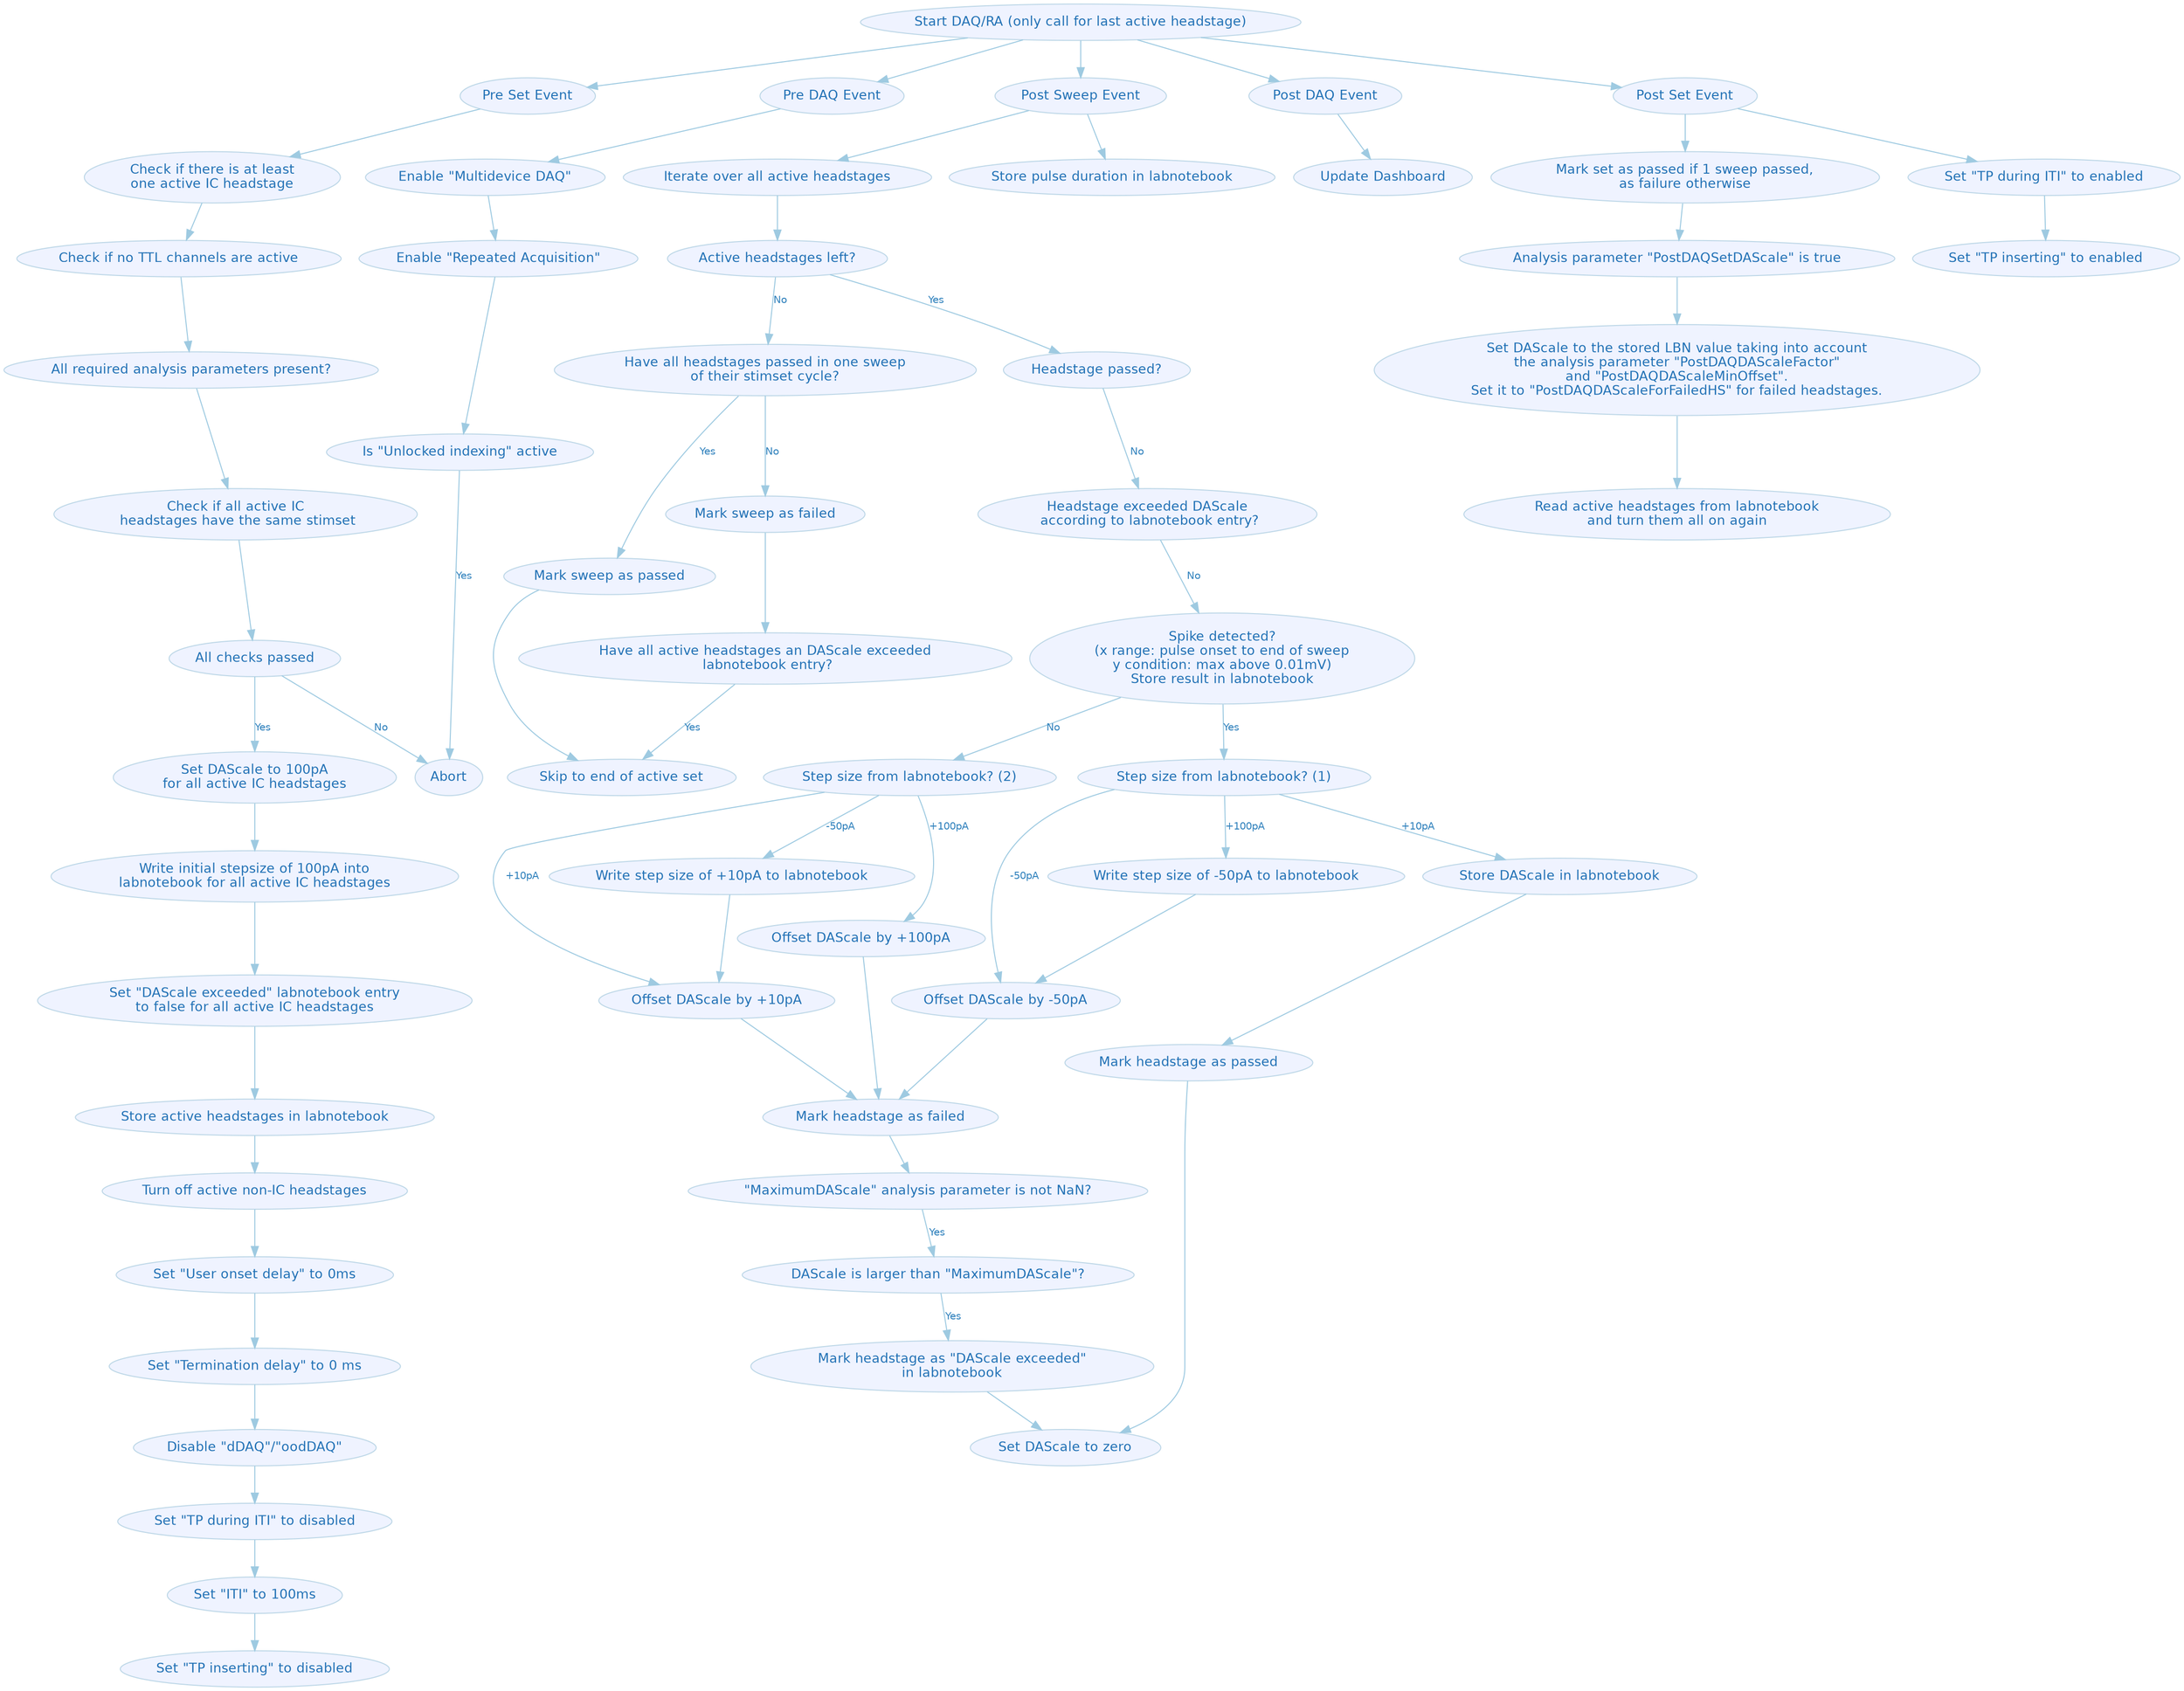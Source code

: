 digraph G {
	graph [compound=true,
		fontcolor=black,
		fontname=Helvetica,
		fontsize=14,
		penwidth=0.1
	];
	node [color=2,
		colorscheme=blues4,
		fillcolor=1,
		fontcolor=4,
		fontname=Helvetica,
		fontsize=13,
		label="\N",
		shape=ellipse,
		style=filled
	];
	edge [color=2,
		colorscheme=blues3,
		comment="Wildcard edge",
		fontcolor=3,
		fontname=Helvetica,
		fontsize=10,
		style=solid
	];
	"Prepare DAQ/Pre Set Event"	 [label="Pre Set Event"];
	"Prepare DAQ/Pre Set Event" -> "Check if there is at least\none active IC headstage";
	"Check if there is at least\none active IC headstage" -> "Check if no TTL channels are active"	 [comment="Wildcard node added automatic in EG."];
	"Check if no TTL channels are active" -> "All required analysis parameters present?"	 [comment="Wildcard node added automatic in EG."];
	"All required analysis parameters present?" -> "Check if all active IC\n headstages have the same stimset"	 [comment="Wildcard node added automatic in EG."];
	"Start DAQ/RA (only call for last active headstage)" -> "Prepare DAQ/Pre Set Event";
	"Start DAQ/RA (only call for last active headstage)" -> "Post Sweep Event";
	"Start DAQ/RA (only call for last active headstage)" -> "Post DAQ Event";
	"Start DAQ/RA (only call for last active headstage)" -> "Post Set Event";
	n60	 [label="Pre DAQ Event"];
	"Start DAQ/RA (only call for last active headstage)" -> n60;
	"Iterate over all active headstages"	 [comment="Wildcard node added automatic in EG."];
	"Post Sweep Event" -> "Iterate over all active headstages"	 [comment="Wildcard node added automatic in EG."];
	"Store pulse duration in labnotebook"	 [comment="Wildcard node added automatic in EG."];
	"Post Sweep Event" -> "Store pulse duration in labnotebook"	 [comment="Wildcard node added automatic in EG."];
	"Post DAQ Event" -> "Update Dashboard";
	"Post Set Event" -> "Mark set as passed if 1 sweep passed,\nas failure otherwise";
	"Post Set Event" -> "Set \"TP during ITI\" to enabled";
	n60 -> "Enable \"Multidevice DAQ\"";
	"Active headstages left?"	 [comment="Wildcard node added automatic in EG."];
	"Iterate over all active headstages" -> "Active headstages left?"	 [comment="Wildcard node added automatic in EG."];
	"Mark set as passed if 1 sweep passed,\nas failure otherwise" -> "Analysis parameter \"PostDAQSetDAScale\" is true";
	"Set \"TP during ITI\" to enabled" -> "Set \"TP inserting\" to enabled";
	"Enable \"Multidevice DAQ\"" -> "Enable \"Repeated Acquisition\"";
	"Have all headstages passed in one sweep\nof their stimset cycle?"	 [comment="Wildcard node added automatic in EG."];
	"Active headstages left?" -> "Have all headstages passed in one sweep\nof their stimset cycle?"	 [comment="Wildcard node added automatic in EG.",
		label=No];
	"Headstage passed?"	 [comment="Wildcard node added automatic in EG."];
	"Active headstages left?" -> "Headstage passed?"	 [comment="Wildcard node added automatic in EG.",
		label=Yes];
	"Analysis parameter \"PostDAQSetDAScale\" is true" -> "Set DAScale to the stored LBN value taking into account\nthe analysis parameter \"PostDAQDAScaleFactor\"\nand \"PostDAQDAScaleMinOffset\"\
.\nSet it to \"PostDAQDAScaleForFailedHS\" for failed headstages.";
	n61	 [label="Is \"Unlocked indexing\" active"];
	"Enable \"Repeated Acquisition\"" -> n61;
	"Have all headstages passed in one sweep\nof their stimset cycle?" -> "Mark sweep as failed"	 [comment="Wildcard node added automatic in EG.",
		label=No];
	"Mark sweep as passed"	 [comment="Wildcard node added automatic in EG."];
	"Have all headstages passed in one sweep\nof their stimset cycle?" -> "Mark sweep as passed"	 [comment="Wildcard node added automatic in EG.",
		label=Yes];
	"Headstage exceeded DAScale\n according to labnotebook entry?"	 [comment="Wildcard node added automatic in EG."];
	"Headstage passed?" -> "Headstage exceeded DAScale\n according to labnotebook entry?"	 [comment="Wildcard node added automatic in EG.",
		label=No];
	"Set DAScale to the stored LBN value taking into account\nthe analysis parameter \"PostDAQDAScaleFactor\"\nand \"PostDAQDAScaleMinOffset\"\
.\nSet it to \"PostDAQDAScaleForFailedHS\" for failed headstages." -> "Read active headstages from labnotebook\nand turn them all on again";
	n61 -> Abort	 [label=Yes];
	"Check if all active IC\n headstages have the same stimset" -> "All checks passed"	 [comment="Wildcard node added automatic in EG."];
	"Have all active headstages an DAScale exceeded\n labnotebook entry?"	 [comment="Wildcard node added automatic in EG."];
	"Mark sweep as failed" -> "Have all active headstages an DAScale exceeded\n labnotebook entry?"	 [comment="Wildcard node added automatic in EG."];
	"Skip to end of active set"	 [comment="Wildcard node added automatic in EG."];
	"Mark sweep as passed" -> "Skip to end of active set"	 [comment="Wildcard node added automatic in EG."];
	"Spike detected?\n(x range: pulse onset to end of sweep\ny condition: max above 0.01mV)\nStore result in labnotebook"	 [comment="Wildcard node added automatic in EG."];
	"Headstage exceeded DAScale\n according to labnotebook entry?" -> "Spike detected?\n(x range: pulse onset to end of sweep\ny condition: max above 0.01mV)\nStore result in labnotebook"	 [comment="Wildcard node added automatic in EG.",
		label=No];
	"Disable \"dDAQ\"/\"oodDAQ\"" -> "Set \"TP during ITI\" to disabled";
	"Set \"TP during ITI\" to disabled" -> "Set \"ITI\" to 100ms"	 [comment="Wildcard node added automatic in EG."];
	"Set \"ITI\" to 100ms" -> "Set \"TP inserting\" to disabled";
	"All checks passed" -> Abort	 [comment="Wildcard node added automatic in EG.",
		label=No];
	"All checks passed" -> "Set DAScale to 100pA\nfor all active IC headstages"	 [comment="Wildcard node added automatic in EG.",
		label=Yes];
	"Set DAScale to 100pA\nfor all active IC headstages" -> "Write initial stepsize of 100pA into\nlabnotebook for all active IC headstages"	 [comment="Wildcard node added automatic in EG."];
	"Write initial stepsize of 100pA into\nlabnotebook for all active IC headstages" -> "Set \"DAScale exceeded\" labnotebook entry\nto false for all active IC headstages"	 [comment="Wildcard node added automatic in EG."];
	"Set \"DAScale exceeded\" labnotebook entry\nto false for all active IC headstages" -> "Store active headstages in labnotebook";
	"Store active headstages in labnotebook" -> "Turn off active non-IC headstages"	 [comment="Wildcard node added automatic in EG."];
	"Turn off active non-IC headstages" -> "Set \"User onset delay\" to 0ms";
	"Set \"User onset delay\" to 0ms" -> "Set \"Termination delay\" to 0 ms";
	"Set \"Termination delay\" to 0 ms" -> "Disable \"dDAQ\"/\"oodDAQ\"";
	"Have all active headstages an DAScale exceeded\n labnotebook entry?" -> "Skip to end of active set"	 [comment="Wildcard node added automatic in EG.",
		label=Yes];
	"Step size from labnotebook? (1)"	 [comment="Wildcard node added automatic in EG."];
	"Spike detected?\n(x range: pulse onset to end of sweep\ny condition: max above 0.01mV)\nStore result in labnotebook" -> "Step size from labnotebook? (1)"	 [comment="Wildcard node added automatic in EG.",
		label=Yes];
	"Step size from labnotebook? (2)"	 [comment="Wildcard node added automatic in EG."];
	"Spike detected?\n(x range: pulse onset to end of sweep\ny condition: max above 0.01mV)\nStore result in labnotebook" -> "Step size from labnotebook? (2)"	 [comment="Wildcard node added automatic in EG.",
		label=No];
	"Store DAScale in labnotebook"	 [comment="Wildcard node added automatic in EG."];
	"Step size from labnotebook? (1)" -> "Store DAScale in labnotebook"	 [comment="Wildcard node added automatic in EG.",
		label="+10pA"];
	"Offset DAScale by -50pA"	 [comment="Wildcard node added automatic in EG."];
	"Step size from labnotebook? (1)" -> "Offset DAScale by -50pA"	 [comment="Wildcard node added automatic in EG.",
		label="-50pA"];
	"Write step size of -50pA to labnotebook"	 [comment="Wildcard node added automatic in EG."];
	"Step size from labnotebook? (1)" -> "Write step size of -50pA to labnotebook"	 [comment="Wildcard node added automatic in EG.",
		label="+100pA"];
	"Write step size of +10pA to labnotebook"	 [comment="Wildcard node added automatic in EG."];
	"Step size from labnotebook? (2)" -> "Write step size of +10pA to labnotebook"	 [comment="Wildcard node added automatic in EG.",
		label="-50pA"];
	"Offset DAScale by +10pA"	 [comment="Wildcard node added automatic in EG."];
	"Step size from labnotebook? (2)" -> "Offset DAScale by +10pA"	 [comment="Wildcard node added automatic in EG.",
		label="+10pA"];
	"Offset DAScale by +100pA"	 [comment="Wildcard node added automatic in EG."];
	"Step size from labnotebook? (2)" -> "Offset DAScale by +100pA"	 [comment="Wildcard node added automatic in EG.",
		label="+100pA"];
	"Mark headstage as passed"	 [comment="Wildcard node added automatic in EG."];
	"Store DAScale in labnotebook" -> "Mark headstage as passed"	 [comment="Wildcard node added automatic in EG."];
	"Mark headstage as failed"	 [comment="Wildcard node added automatic in EG."];
	"Offset DAScale by -50pA" -> "Mark headstage as failed"	 [comment="Wildcard node added automatic in EG."];
	"Write step size of -50pA to labnotebook" -> "Offset DAScale by -50pA"	 [comment="Wildcard node added automatic in EG."];
	"Write step size of +10pA to labnotebook" -> "Offset DAScale by +10pA"	 [comment="Wildcard node added automatic in EG."];
	"Offset DAScale by +10pA" -> "Mark headstage as failed"	 [comment="Wildcard node added automatic in EG."];
	"Offset DAScale by +100pA" -> "Mark headstage as failed"	 [comment="Wildcard node added automatic in EG."];
	"Set DAScale to zero"	 [comment="Wildcard node added automatic in EG."];
	"Mark headstage as passed" -> "Set DAScale to zero"	 [comment="Wildcard node added automatic in EG."];
	"\"MaximumDAScale\" analysis parameter is not NaN?"	 [comment="Wildcard node added automatic in EG."];
	"Mark headstage as failed" -> "\"MaximumDAScale\" analysis parameter is not NaN?"	 [comment="Wildcard node added automatic in EG."];
	"DAScale is larger than \"MaximumDAScale\"?"	 [comment="Wildcard node added automatic in EG."];
	"\"MaximumDAScale\" analysis parameter is not NaN?" -> "DAScale is larger than \"MaximumDAScale\"?"	 [comment="Wildcard node added automatic in EG.",
		label=Yes];
	"Mark headstage as \"DAScale exceeded\"\nin labnotebook"	 [comment="Wildcard node added automatic in EG."];
	"DAScale is larger than \"MaximumDAScale\"?" -> "Mark headstage as \"DAScale exceeded\"\nin labnotebook"	 [comment="Wildcard node added automatic in EG.",
		label=Yes];
	"Mark headstage as \"DAScale exceeded\"\nin labnotebook" -> "Set DAScale to zero"	 [comment="Wildcard node added automatic in EG."];
}
